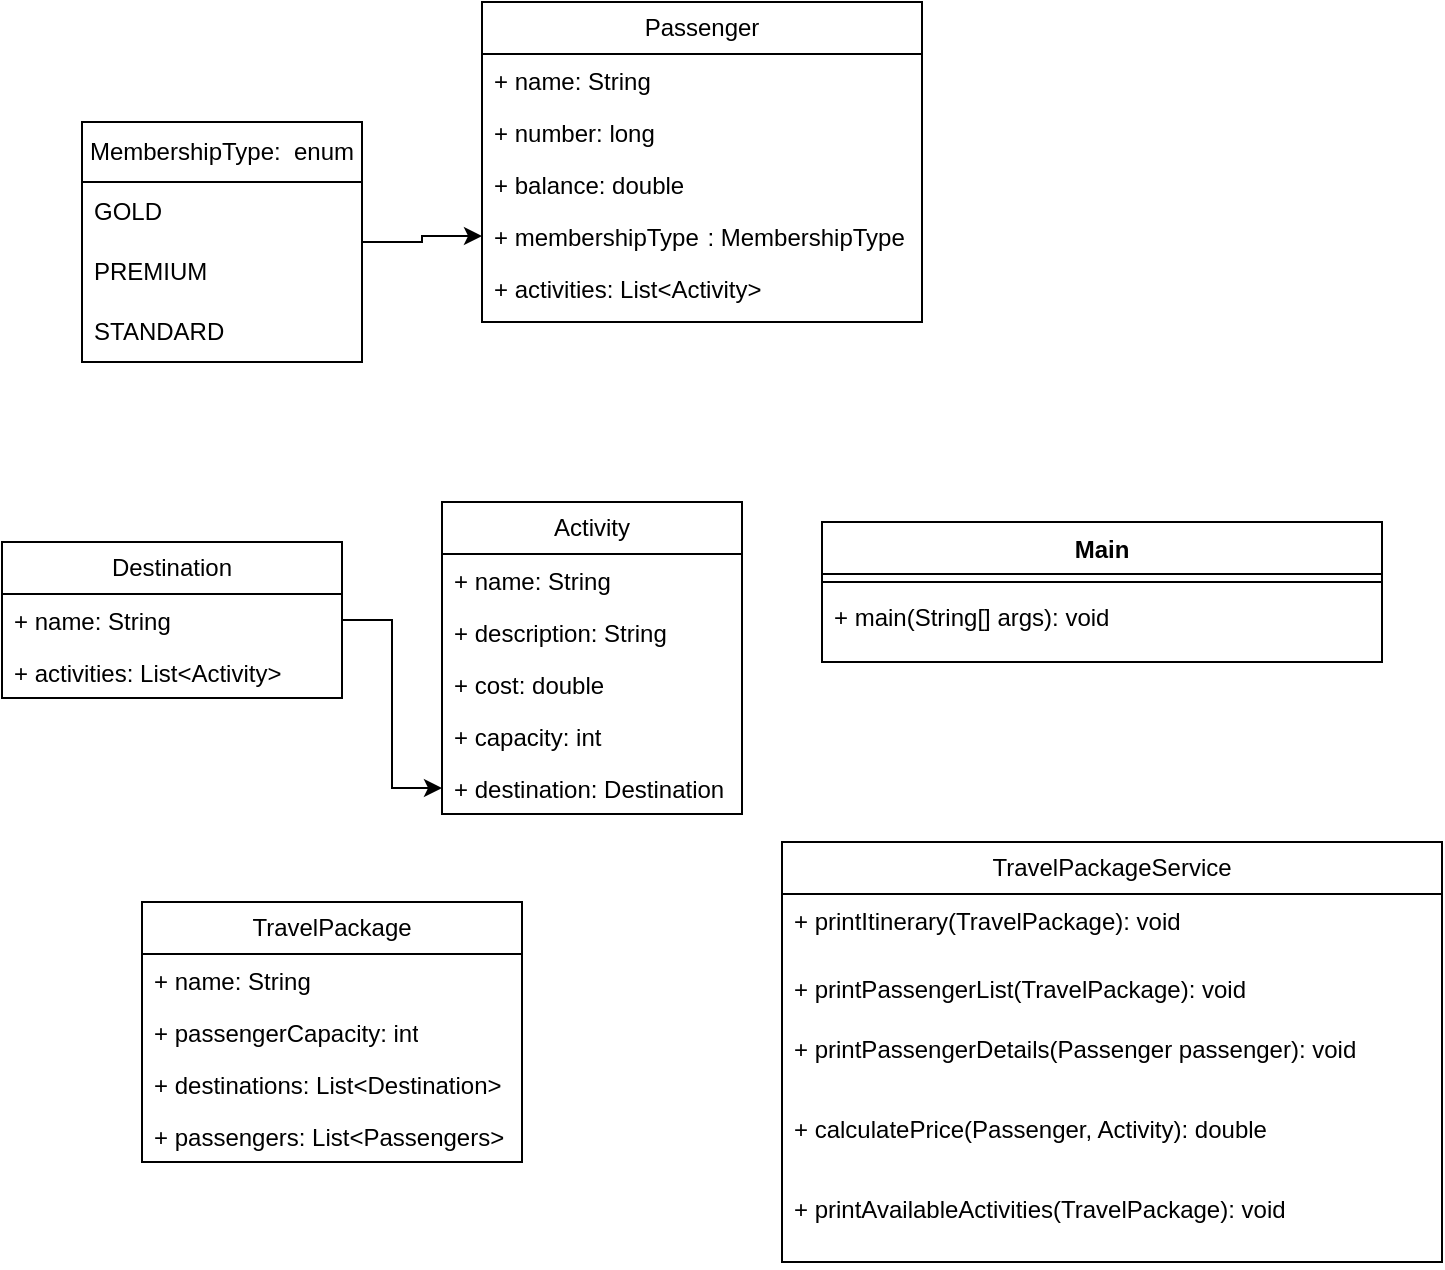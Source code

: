 <mxfile version="24.0.2" type="device">
  <diagram name="Page-1" id="xfJzztpS4VF30-pk4x-h">
    <mxGraphModel dx="1874" dy="734" grid="1" gridSize="10" guides="1" tooltips="1" connect="1" arrows="1" fold="1" page="1" pageScale="1" pageWidth="850" pageHeight="1100" math="0" shadow="0">
      <root>
        <mxCell id="0" />
        <mxCell id="1" parent="0" />
        <mxCell id="xQ5iXMVwRUYCtcl0dEBT-6" value="Passenger" style="swimlane;fontStyle=0;childLayout=stackLayout;horizontal=1;startSize=26;fillColor=none;horizontalStack=0;resizeParent=1;resizeParentMax=0;resizeLast=0;collapsible=1;marginBottom=0;whiteSpace=wrap;html=1;" parent="1" vertex="1">
          <mxGeometry x="140" y="110" width="220" height="160" as="geometry" />
        </mxCell>
        <mxCell id="xQ5iXMVwRUYCtcl0dEBT-7" value="+ name: String" style="text;strokeColor=none;fillColor=none;align=left;verticalAlign=top;spacingLeft=4;spacingRight=4;overflow=hidden;rotatable=0;points=[[0,0.5],[1,0.5]];portConstraint=eastwest;whiteSpace=wrap;html=1;" parent="xQ5iXMVwRUYCtcl0dEBT-6" vertex="1">
          <mxGeometry y="26" width="220" height="26" as="geometry" />
        </mxCell>
        <mxCell id="xQ5iXMVwRUYCtcl0dEBT-8" value="+ number: long" style="text;strokeColor=none;fillColor=none;align=left;verticalAlign=top;spacingLeft=4;spacingRight=4;overflow=hidden;rotatable=0;points=[[0,0.5],[1,0.5]];portConstraint=eastwest;whiteSpace=wrap;html=1;" parent="xQ5iXMVwRUYCtcl0dEBT-6" vertex="1">
          <mxGeometry y="52" width="220" height="26" as="geometry" />
        </mxCell>
        <mxCell id="xQ5iXMVwRUYCtcl0dEBT-9" value="+ balance: double" style="text;strokeColor=none;fillColor=none;align=left;verticalAlign=top;spacingLeft=4;spacingRight=4;overflow=hidden;rotatable=0;points=[[0,0.5],[1,0.5]];portConstraint=eastwest;whiteSpace=wrap;html=1;" parent="xQ5iXMVwRUYCtcl0dEBT-6" vertex="1">
          <mxGeometry y="78" width="220" height="26" as="geometry" />
        </mxCell>
        <mxCell id="xQ5iXMVwRUYCtcl0dEBT-13" value="+ membershipType&lt;span style=&quot;white-space: pre;&quot;&gt;&#x9;&lt;/span&gt;: MembershipType&lt;span style=&quot;white-space: pre;&quot;&gt;&lt;/span&gt;" style="text;strokeColor=none;fillColor=none;align=left;verticalAlign=top;spacingLeft=4;spacingRight=4;overflow=hidden;rotatable=0;points=[[0,0.5],[1,0.5]];portConstraint=eastwest;whiteSpace=wrap;html=1;" parent="xQ5iXMVwRUYCtcl0dEBT-6" vertex="1">
          <mxGeometry y="104" width="220" height="26" as="geometry" />
        </mxCell>
        <mxCell id="xQ5iXMVwRUYCtcl0dEBT-14" value="+ activities: List&amp;lt;Activity&amp;gt;" style="text;strokeColor=none;fillColor=none;align=left;verticalAlign=top;spacingLeft=4;spacingRight=4;overflow=hidden;rotatable=0;points=[[0,0.5],[1,0.5]];portConstraint=eastwest;whiteSpace=wrap;html=1;" parent="xQ5iXMVwRUYCtcl0dEBT-6" vertex="1">
          <mxGeometry y="130" width="220" height="30" as="geometry" />
        </mxCell>
        <mxCell id="xQ5iXMVwRUYCtcl0dEBT-24" style="edgeStyle=orthogonalEdgeStyle;rounded=0;orthogonalLoop=1;jettySize=auto;html=1;entryX=0;entryY=0.5;entryDx=0;entryDy=0;" parent="1" source="xQ5iXMVwRUYCtcl0dEBT-19" target="xQ5iXMVwRUYCtcl0dEBT-13" edge="1">
          <mxGeometry relative="1" as="geometry" />
        </mxCell>
        <mxCell id="xQ5iXMVwRUYCtcl0dEBT-19" value="MembershipType:&amp;nbsp; enum" style="swimlane;fontStyle=0;childLayout=stackLayout;horizontal=1;startSize=30;horizontalStack=0;resizeParent=1;resizeParentMax=0;resizeLast=0;collapsible=1;marginBottom=0;whiteSpace=wrap;html=1;" parent="1" vertex="1">
          <mxGeometry x="-60" y="170" width="140" height="120" as="geometry" />
        </mxCell>
        <mxCell id="xQ5iXMVwRUYCtcl0dEBT-20" value="GOLD" style="text;strokeColor=none;fillColor=none;align=left;verticalAlign=middle;spacingLeft=4;spacingRight=4;overflow=hidden;points=[[0,0.5],[1,0.5]];portConstraint=eastwest;rotatable=0;whiteSpace=wrap;html=1;" parent="xQ5iXMVwRUYCtcl0dEBT-19" vertex="1">
          <mxGeometry y="30" width="140" height="30" as="geometry" />
        </mxCell>
        <mxCell id="xQ5iXMVwRUYCtcl0dEBT-21" value="PREMIUM" style="text;strokeColor=none;fillColor=none;align=left;verticalAlign=middle;spacingLeft=4;spacingRight=4;overflow=hidden;points=[[0,0.5],[1,0.5]];portConstraint=eastwest;rotatable=0;whiteSpace=wrap;html=1;" parent="xQ5iXMVwRUYCtcl0dEBT-19" vertex="1">
          <mxGeometry y="60" width="140" height="30" as="geometry" />
        </mxCell>
        <mxCell id="xQ5iXMVwRUYCtcl0dEBT-22" value="STANDARD" style="text;strokeColor=none;fillColor=none;align=left;verticalAlign=middle;spacingLeft=4;spacingRight=4;overflow=hidden;points=[[0,0.5],[1,0.5]];portConstraint=eastwest;rotatable=0;whiteSpace=wrap;html=1;" parent="xQ5iXMVwRUYCtcl0dEBT-19" vertex="1">
          <mxGeometry y="90" width="140" height="30" as="geometry" />
        </mxCell>
        <mxCell id="xQ5iXMVwRUYCtcl0dEBT-26" value="Activity" style="swimlane;fontStyle=0;childLayout=stackLayout;horizontal=1;startSize=26;fillColor=none;horizontalStack=0;resizeParent=1;resizeParentMax=0;resizeLast=0;collapsible=1;marginBottom=0;whiteSpace=wrap;html=1;" parent="1" vertex="1">
          <mxGeometry x="120" y="360" width="150" height="156" as="geometry" />
        </mxCell>
        <mxCell id="xQ5iXMVwRUYCtcl0dEBT-27" value="+ name: String" style="text;strokeColor=none;fillColor=none;align=left;verticalAlign=top;spacingLeft=4;spacingRight=4;overflow=hidden;rotatable=0;points=[[0,0.5],[1,0.5]];portConstraint=eastwest;whiteSpace=wrap;html=1;" parent="xQ5iXMVwRUYCtcl0dEBT-26" vertex="1">
          <mxGeometry y="26" width="150" height="26" as="geometry" />
        </mxCell>
        <mxCell id="xQ5iXMVwRUYCtcl0dEBT-28" value="+ description: String" style="text;strokeColor=none;fillColor=none;align=left;verticalAlign=top;spacingLeft=4;spacingRight=4;overflow=hidden;rotatable=0;points=[[0,0.5],[1,0.5]];portConstraint=eastwest;whiteSpace=wrap;html=1;" parent="xQ5iXMVwRUYCtcl0dEBT-26" vertex="1">
          <mxGeometry y="52" width="150" height="26" as="geometry" />
        </mxCell>
        <mxCell id="xQ5iXMVwRUYCtcl0dEBT-29" value="+ cost: double" style="text;strokeColor=none;fillColor=none;align=left;verticalAlign=top;spacingLeft=4;spacingRight=4;overflow=hidden;rotatable=0;points=[[0,0.5],[1,0.5]];portConstraint=eastwest;whiteSpace=wrap;html=1;" parent="xQ5iXMVwRUYCtcl0dEBT-26" vertex="1">
          <mxGeometry y="78" width="150" height="26" as="geometry" />
        </mxCell>
        <mxCell id="xQ5iXMVwRUYCtcl0dEBT-30" value="+ capacity: int" style="text;strokeColor=none;fillColor=none;align=left;verticalAlign=top;spacingLeft=4;spacingRight=4;overflow=hidden;rotatable=0;points=[[0,0.5],[1,0.5]];portConstraint=eastwest;whiteSpace=wrap;html=1;" parent="xQ5iXMVwRUYCtcl0dEBT-26" vertex="1">
          <mxGeometry y="104" width="150" height="26" as="geometry" />
        </mxCell>
        <mxCell id="xQ5iXMVwRUYCtcl0dEBT-31" value="+ destination: Destination" style="text;strokeColor=none;fillColor=none;align=left;verticalAlign=top;spacingLeft=4;spacingRight=4;overflow=hidden;rotatable=0;points=[[0,0.5],[1,0.5]];portConstraint=eastwest;whiteSpace=wrap;html=1;" parent="xQ5iXMVwRUYCtcl0dEBT-26" vertex="1">
          <mxGeometry y="130" width="150" height="26" as="geometry" />
        </mxCell>
        <mxCell id="xQ5iXMVwRUYCtcl0dEBT-32" value="Destination" style="swimlane;fontStyle=0;childLayout=stackLayout;horizontal=1;startSize=26;fillColor=none;horizontalStack=0;resizeParent=1;resizeParentMax=0;resizeLast=0;collapsible=1;marginBottom=0;whiteSpace=wrap;html=1;" parent="1" vertex="1">
          <mxGeometry x="-100" y="380" width="170" height="78" as="geometry" />
        </mxCell>
        <mxCell id="xQ5iXMVwRUYCtcl0dEBT-33" value="+ name: String" style="text;strokeColor=none;fillColor=none;align=left;verticalAlign=top;spacingLeft=4;spacingRight=4;overflow=hidden;rotatable=0;points=[[0,0.5],[1,0.5]];portConstraint=eastwest;whiteSpace=wrap;html=1;" parent="xQ5iXMVwRUYCtcl0dEBT-32" vertex="1">
          <mxGeometry y="26" width="170" height="26" as="geometry" />
        </mxCell>
        <mxCell id="xQ5iXMVwRUYCtcl0dEBT-34" value="+ activities: List&amp;lt;Activity&amp;gt;" style="text;strokeColor=none;fillColor=none;align=left;verticalAlign=top;spacingLeft=4;spacingRight=4;overflow=hidden;rotatable=0;points=[[0,0.5],[1,0.5]];portConstraint=eastwest;whiteSpace=wrap;html=1;" parent="xQ5iXMVwRUYCtcl0dEBT-32" vertex="1">
          <mxGeometry y="52" width="170" height="26" as="geometry" />
        </mxCell>
        <mxCell id="xQ5iXMVwRUYCtcl0dEBT-37" value="TravelPackage" style="swimlane;fontStyle=0;childLayout=stackLayout;horizontal=1;startSize=26;fillColor=none;horizontalStack=0;resizeParent=1;resizeParentMax=0;resizeLast=0;collapsible=1;marginBottom=0;whiteSpace=wrap;html=1;" parent="1" vertex="1">
          <mxGeometry x="-30" y="560" width="190" height="130" as="geometry" />
        </mxCell>
        <mxCell id="xQ5iXMVwRUYCtcl0dEBT-38" value="+ name: String" style="text;strokeColor=none;fillColor=none;align=left;verticalAlign=top;spacingLeft=4;spacingRight=4;overflow=hidden;rotatable=0;points=[[0,0.5],[1,0.5]];portConstraint=eastwest;whiteSpace=wrap;html=1;" parent="xQ5iXMVwRUYCtcl0dEBT-37" vertex="1">
          <mxGeometry y="26" width="190" height="26" as="geometry" />
        </mxCell>
        <mxCell id="xQ5iXMVwRUYCtcl0dEBT-39" value="+ passengerCapacity: int" style="text;strokeColor=none;fillColor=none;align=left;verticalAlign=top;spacingLeft=4;spacingRight=4;overflow=hidden;rotatable=0;points=[[0,0.5],[1,0.5]];portConstraint=eastwest;whiteSpace=wrap;html=1;" parent="xQ5iXMVwRUYCtcl0dEBT-37" vertex="1">
          <mxGeometry y="52" width="190" height="26" as="geometry" />
        </mxCell>
        <mxCell id="xQ5iXMVwRUYCtcl0dEBT-40" value="+ destinations: List&amp;lt;Destination&amp;gt;" style="text;strokeColor=none;fillColor=none;align=left;verticalAlign=top;spacingLeft=4;spacingRight=4;overflow=hidden;rotatable=0;points=[[0,0.5],[1,0.5]];portConstraint=eastwest;whiteSpace=wrap;html=1;" parent="xQ5iXMVwRUYCtcl0dEBT-37" vertex="1">
          <mxGeometry y="78" width="190" height="26" as="geometry" />
        </mxCell>
        <mxCell id="xQ5iXMVwRUYCtcl0dEBT-41" value="+ passengers: List&amp;lt;Passengers&amp;gt;" style="text;strokeColor=none;fillColor=none;align=left;verticalAlign=top;spacingLeft=4;spacingRight=4;overflow=hidden;rotatable=0;points=[[0,0.5],[1,0.5]];portConstraint=eastwest;whiteSpace=wrap;html=1;" parent="xQ5iXMVwRUYCtcl0dEBT-37" vertex="1">
          <mxGeometry y="104" width="190" height="26" as="geometry" />
        </mxCell>
        <mxCell id="xQ5iXMVwRUYCtcl0dEBT-46" value="Main" style="swimlane;fontStyle=1;align=center;verticalAlign=top;childLayout=stackLayout;horizontal=1;startSize=26;horizontalStack=0;resizeParent=1;resizeParentMax=0;resizeLast=0;collapsible=1;marginBottom=0;whiteSpace=wrap;html=1;" parent="1" vertex="1">
          <mxGeometry x="310" y="370" width="280" height="70" as="geometry" />
        </mxCell>
        <mxCell id="xQ5iXMVwRUYCtcl0dEBT-48" value="" style="line;strokeWidth=1;fillColor=none;align=left;verticalAlign=middle;spacingTop=-1;spacingLeft=3;spacingRight=3;rotatable=0;labelPosition=right;points=[];portConstraint=eastwest;strokeColor=inherit;" parent="xQ5iXMVwRUYCtcl0dEBT-46" vertex="1">
          <mxGeometry y="26" width="280" height="8" as="geometry" />
        </mxCell>
        <mxCell id="xQ5iXMVwRUYCtcl0dEBT-49" value="+ main(String[] args): void" style="text;strokeColor=none;fillColor=none;align=left;verticalAlign=top;spacingLeft=4;spacingRight=4;overflow=hidden;rotatable=0;points=[[0,0.5],[1,0.5]];portConstraint=eastwest;whiteSpace=wrap;html=1;" parent="xQ5iXMVwRUYCtcl0dEBT-46" vertex="1">
          <mxGeometry y="34" width="280" height="36" as="geometry" />
        </mxCell>
        <mxCell id="soZ7TpM-vvLncG9e_2mt-1" value="TravelPackageService" style="swimlane;fontStyle=0;childLayout=stackLayout;horizontal=1;startSize=26;fillColor=none;horizontalStack=0;resizeParent=1;resizeParentMax=0;resizeLast=0;collapsible=1;marginBottom=0;whiteSpace=wrap;html=1;" vertex="1" parent="1">
          <mxGeometry x="290" y="530" width="330" height="210" as="geometry" />
        </mxCell>
        <mxCell id="soZ7TpM-vvLncG9e_2mt-3" value="&lt;div&gt;+ printItinerary(TravelPackage): void&lt;/div&gt;" style="text;strokeColor=none;fillColor=none;align=left;verticalAlign=top;spacingLeft=4;spacingRight=4;overflow=hidden;rotatable=0;points=[[0,0.5],[1,0.5]];portConstraint=eastwest;whiteSpace=wrap;html=1;" vertex="1" parent="soZ7TpM-vvLncG9e_2mt-1">
          <mxGeometry y="26" width="330" height="34" as="geometry" />
        </mxCell>
        <mxCell id="soZ7TpM-vvLncG9e_2mt-5" value="&lt;div&gt;&lt;div&gt;+ printPassengerList(TravelPackage): void&lt;/div&gt;&lt;/div&gt;" style="text;strokeColor=none;fillColor=none;align=left;verticalAlign=top;spacingLeft=4;spacingRight=4;overflow=hidden;rotatable=0;points=[[0,0.5],[1,0.5]];portConstraint=eastwest;whiteSpace=wrap;html=1;" vertex="1" parent="soZ7TpM-vvLncG9e_2mt-1">
          <mxGeometry y="60" width="330" height="30" as="geometry" />
        </mxCell>
        <mxCell id="soZ7TpM-vvLncG9e_2mt-6" value="&lt;div&gt;&lt;div&gt;&lt;div&gt;+ printPassengerDetails(Passenger passenger): void&lt;/div&gt;&lt;/div&gt;&lt;/div&gt;" style="text;strokeColor=none;fillColor=none;align=left;verticalAlign=top;spacingLeft=4;spacingRight=4;overflow=hidden;rotatable=0;points=[[0,0.5],[1,0.5]];portConstraint=eastwest;whiteSpace=wrap;html=1;" vertex="1" parent="soZ7TpM-vvLncG9e_2mt-1">
          <mxGeometry y="90" width="330" height="40" as="geometry" />
        </mxCell>
        <mxCell id="soZ7TpM-vvLncG9e_2mt-7" value="&lt;div&gt;+ calculatePrice(Passenger, Activity): double&lt;/div&gt;" style="text;strokeColor=none;fillColor=none;align=left;verticalAlign=top;spacingLeft=4;spacingRight=4;overflow=hidden;rotatable=0;points=[[0,0.5],[1,0.5]];portConstraint=eastwest;whiteSpace=wrap;html=1;" vertex="1" parent="soZ7TpM-vvLncG9e_2mt-1">
          <mxGeometry y="130" width="330" height="40" as="geometry" />
        </mxCell>
        <mxCell id="soZ7TpM-vvLncG9e_2mt-8" value="&lt;div&gt;&lt;div&gt;&lt;div&gt;&lt;div&gt;+ printAvailableActivities(TravelPackage): void&lt;/div&gt;&lt;/div&gt;&lt;/div&gt;&lt;/div&gt;" style="text;strokeColor=none;fillColor=none;align=left;verticalAlign=top;spacingLeft=4;spacingRight=4;overflow=hidden;rotatable=0;points=[[0,0.5],[1,0.5]];portConstraint=eastwest;whiteSpace=wrap;html=1;" vertex="1" parent="soZ7TpM-vvLncG9e_2mt-1">
          <mxGeometry y="170" width="330" height="40" as="geometry" />
        </mxCell>
        <mxCell id="soZ7TpM-vvLncG9e_2mt-9" style="edgeStyle=orthogonalEdgeStyle;rounded=0;orthogonalLoop=1;jettySize=auto;html=1;exitX=1;exitY=0.5;exitDx=0;exitDy=0;entryX=0;entryY=0.5;entryDx=0;entryDy=0;" edge="1" parent="1" source="xQ5iXMVwRUYCtcl0dEBT-33" target="xQ5iXMVwRUYCtcl0dEBT-31">
          <mxGeometry relative="1" as="geometry" />
        </mxCell>
      </root>
    </mxGraphModel>
  </diagram>
</mxfile>
